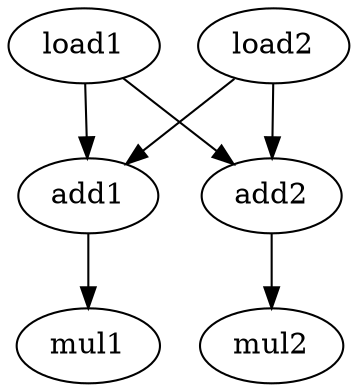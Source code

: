 digraph a {
    load1 [out1=GR0, schedule=a0]
    load2 [out1=GR1, schedule=a1]
    add1 [out1=NR]
    add2 [out1=NR]
    mul1 [out1=NR]
    mul2 [out1=NR]

    load1 -> add1
    load2 -> add1
    load1 -> add2
    load2 -> add2
    add1 -> mul1
    add2 -> mul2
}